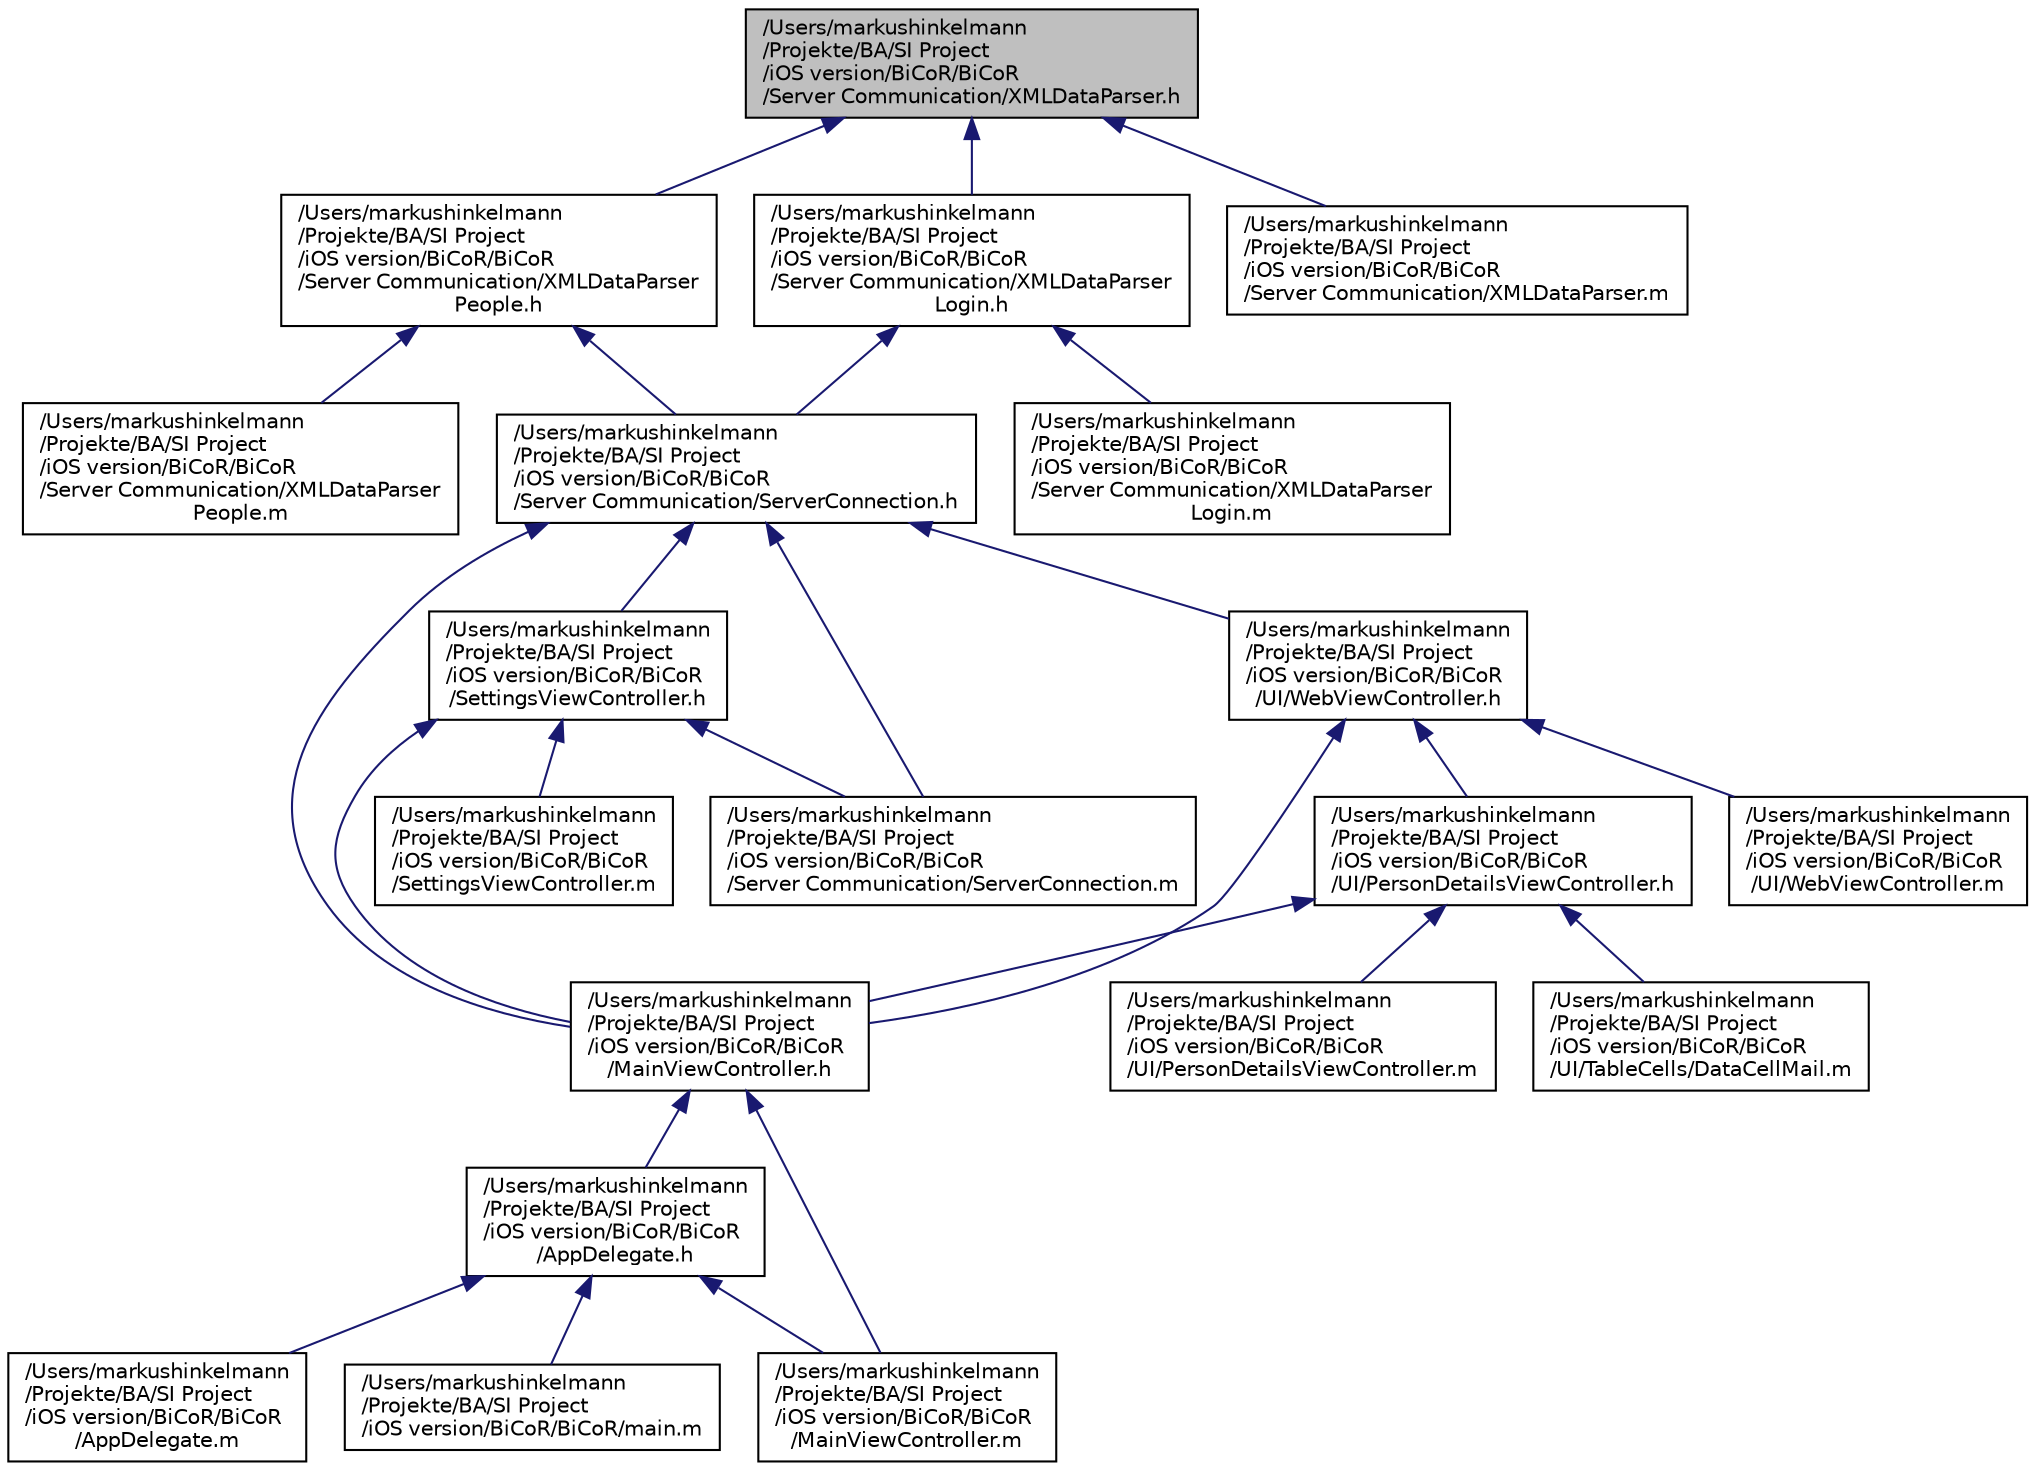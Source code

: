 digraph "/Users/markushinkelmann/Projekte/BA/SI Project/iOS version/BiCoR/BiCoR/Server Communication/XMLDataParser.h"
{
  edge [fontname="Helvetica",fontsize="10",labelfontname="Helvetica",labelfontsize="10"];
  node [fontname="Helvetica",fontsize="10",shape=record];
  Node1 [label="/Users/markushinkelmann\l/Projekte/BA/SI Project\l/iOS version/BiCoR/BiCoR\l/Server Communication/XMLDataParser.h",height=0.2,width=0.4,color="black", fillcolor="grey75", style="filled" fontcolor="black"];
  Node1 -> Node2 [dir="back",color="midnightblue",fontsize="10",style="solid",fontname="Helvetica"];
  Node2 [label="/Users/markushinkelmann\l/Projekte/BA/SI Project\l/iOS version/BiCoR/BiCoR\l/Server Communication/XMLDataParser\lPeople.h",height=0.2,width=0.4,color="black", fillcolor="white", style="filled",URL="$_x_m_l_data_parser_people_8h.html"];
  Node2 -> Node3 [dir="back",color="midnightblue",fontsize="10",style="solid",fontname="Helvetica"];
  Node3 [label="/Users/markushinkelmann\l/Projekte/BA/SI Project\l/iOS version/BiCoR/BiCoR\l/Server Communication/ServerConnection.h",height=0.2,width=0.4,color="black", fillcolor="white", style="filled",URL="$_server_connection_8h.html"];
  Node3 -> Node4 [dir="back",color="midnightblue",fontsize="10",style="solid",fontname="Helvetica"];
  Node4 [label="/Users/markushinkelmann\l/Projekte/BA/SI Project\l/iOS version/BiCoR/BiCoR\l/MainViewController.h",height=0.2,width=0.4,color="black", fillcolor="white", style="filled",URL="$_main_view_controller_8h.html"];
  Node4 -> Node5 [dir="back",color="midnightblue",fontsize="10",style="solid",fontname="Helvetica"];
  Node5 [label="/Users/markushinkelmann\l/Projekte/BA/SI Project\l/iOS version/BiCoR/BiCoR\l/AppDelegate.h",height=0.2,width=0.4,color="black", fillcolor="white", style="filled",URL="$_app_delegate_8h.html"];
  Node5 -> Node6 [dir="back",color="midnightblue",fontsize="10",style="solid",fontname="Helvetica"];
  Node6 [label="/Users/markushinkelmann\l/Projekte/BA/SI Project\l/iOS version/BiCoR/BiCoR\l/AppDelegate.m",height=0.2,width=0.4,color="black", fillcolor="white", style="filled",URL="$_app_delegate_8m.html"];
  Node5 -> Node7 [dir="back",color="midnightblue",fontsize="10",style="solid",fontname="Helvetica"];
  Node7 [label="/Users/markushinkelmann\l/Projekte/BA/SI Project\l/iOS version/BiCoR/BiCoR/main.m",height=0.2,width=0.4,color="black", fillcolor="white", style="filled",URL="$main_8m.html"];
  Node5 -> Node8 [dir="back",color="midnightblue",fontsize="10",style="solid",fontname="Helvetica"];
  Node8 [label="/Users/markushinkelmann\l/Projekte/BA/SI Project\l/iOS version/BiCoR/BiCoR\l/MainViewController.m",height=0.2,width=0.4,color="black", fillcolor="white", style="filled",URL="$_main_view_controller_8m.html"];
  Node4 -> Node8 [dir="back",color="midnightblue",fontsize="10",style="solid",fontname="Helvetica"];
  Node3 -> Node9 [dir="back",color="midnightblue",fontsize="10",style="solid",fontname="Helvetica"];
  Node9 [label="/Users/markushinkelmann\l/Projekte/BA/SI Project\l/iOS version/BiCoR/BiCoR\l/SettingsViewController.h",height=0.2,width=0.4,color="black", fillcolor="white", style="filled",URL="$_settings_view_controller_8h.html"];
  Node9 -> Node4 [dir="back",color="midnightblue",fontsize="10",style="solid",fontname="Helvetica"];
  Node9 -> Node10 [dir="back",color="midnightblue",fontsize="10",style="solid",fontname="Helvetica"];
  Node10 [label="/Users/markushinkelmann\l/Projekte/BA/SI Project\l/iOS version/BiCoR/BiCoR\l/Server Communication/ServerConnection.m",height=0.2,width=0.4,color="black", fillcolor="white", style="filled",URL="$_server_connection_8m.html"];
  Node9 -> Node11 [dir="back",color="midnightblue",fontsize="10",style="solid",fontname="Helvetica"];
  Node11 [label="/Users/markushinkelmann\l/Projekte/BA/SI Project\l/iOS version/BiCoR/BiCoR\l/SettingsViewController.m",height=0.2,width=0.4,color="black", fillcolor="white", style="filled",URL="$_settings_view_controller_8m.html"];
  Node3 -> Node10 [dir="back",color="midnightblue",fontsize="10",style="solid",fontname="Helvetica"];
  Node3 -> Node12 [dir="back",color="midnightblue",fontsize="10",style="solid",fontname="Helvetica"];
  Node12 [label="/Users/markushinkelmann\l/Projekte/BA/SI Project\l/iOS version/BiCoR/BiCoR\l/UI/WebViewController.h",height=0.2,width=0.4,color="black", fillcolor="white", style="filled",URL="$_web_view_controller_8h.html"];
  Node12 -> Node4 [dir="back",color="midnightblue",fontsize="10",style="solid",fontname="Helvetica"];
  Node12 -> Node13 [dir="back",color="midnightblue",fontsize="10",style="solid",fontname="Helvetica"];
  Node13 [label="/Users/markushinkelmann\l/Projekte/BA/SI Project\l/iOS version/BiCoR/BiCoR\l/UI/PersonDetailsViewController.h",height=0.2,width=0.4,color="black", fillcolor="white", style="filled",URL="$_person_details_view_controller_8h.html"];
  Node13 -> Node4 [dir="back",color="midnightblue",fontsize="10",style="solid",fontname="Helvetica"];
  Node13 -> Node14 [dir="back",color="midnightblue",fontsize="10",style="solid",fontname="Helvetica"];
  Node14 [label="/Users/markushinkelmann\l/Projekte/BA/SI Project\l/iOS version/BiCoR/BiCoR\l/UI/PersonDetailsViewController.m",height=0.2,width=0.4,color="black", fillcolor="white", style="filled",URL="$_person_details_view_controller_8m.html"];
  Node13 -> Node15 [dir="back",color="midnightblue",fontsize="10",style="solid",fontname="Helvetica"];
  Node15 [label="/Users/markushinkelmann\l/Projekte/BA/SI Project\l/iOS version/BiCoR/BiCoR\l/UI/TableCells/DataCellMail.m",height=0.2,width=0.4,color="black", fillcolor="white", style="filled",URL="$_data_cell_mail_8m.html"];
  Node12 -> Node16 [dir="back",color="midnightblue",fontsize="10",style="solid",fontname="Helvetica"];
  Node16 [label="/Users/markushinkelmann\l/Projekte/BA/SI Project\l/iOS version/BiCoR/BiCoR\l/UI/WebViewController.m",height=0.2,width=0.4,color="black", fillcolor="white", style="filled",URL="$_web_view_controller_8m.html"];
  Node2 -> Node17 [dir="back",color="midnightblue",fontsize="10",style="solid",fontname="Helvetica"];
  Node17 [label="/Users/markushinkelmann\l/Projekte/BA/SI Project\l/iOS version/BiCoR/BiCoR\l/Server Communication/XMLDataParser\lPeople.m",height=0.2,width=0.4,color="black", fillcolor="white", style="filled",URL="$_x_m_l_data_parser_people_8m.html"];
  Node1 -> Node18 [dir="back",color="midnightblue",fontsize="10",style="solid",fontname="Helvetica"];
  Node18 [label="/Users/markushinkelmann\l/Projekte/BA/SI Project\l/iOS version/BiCoR/BiCoR\l/Server Communication/XMLDataParser\lLogin.h",height=0.2,width=0.4,color="black", fillcolor="white", style="filled",URL="$_x_m_l_data_parser_login_8h.html"];
  Node18 -> Node3 [dir="back",color="midnightblue",fontsize="10",style="solid",fontname="Helvetica"];
  Node18 -> Node19 [dir="back",color="midnightblue",fontsize="10",style="solid",fontname="Helvetica"];
  Node19 [label="/Users/markushinkelmann\l/Projekte/BA/SI Project\l/iOS version/BiCoR/BiCoR\l/Server Communication/XMLDataParser\lLogin.m",height=0.2,width=0.4,color="black", fillcolor="white", style="filled",URL="$_x_m_l_data_parser_login_8m.html"];
  Node1 -> Node20 [dir="back",color="midnightblue",fontsize="10",style="solid",fontname="Helvetica"];
  Node20 [label="/Users/markushinkelmann\l/Projekte/BA/SI Project\l/iOS version/BiCoR/BiCoR\l/Server Communication/XMLDataParser.m",height=0.2,width=0.4,color="black", fillcolor="white", style="filled",URL="$_x_m_l_data_parser_8m.html"];
}
